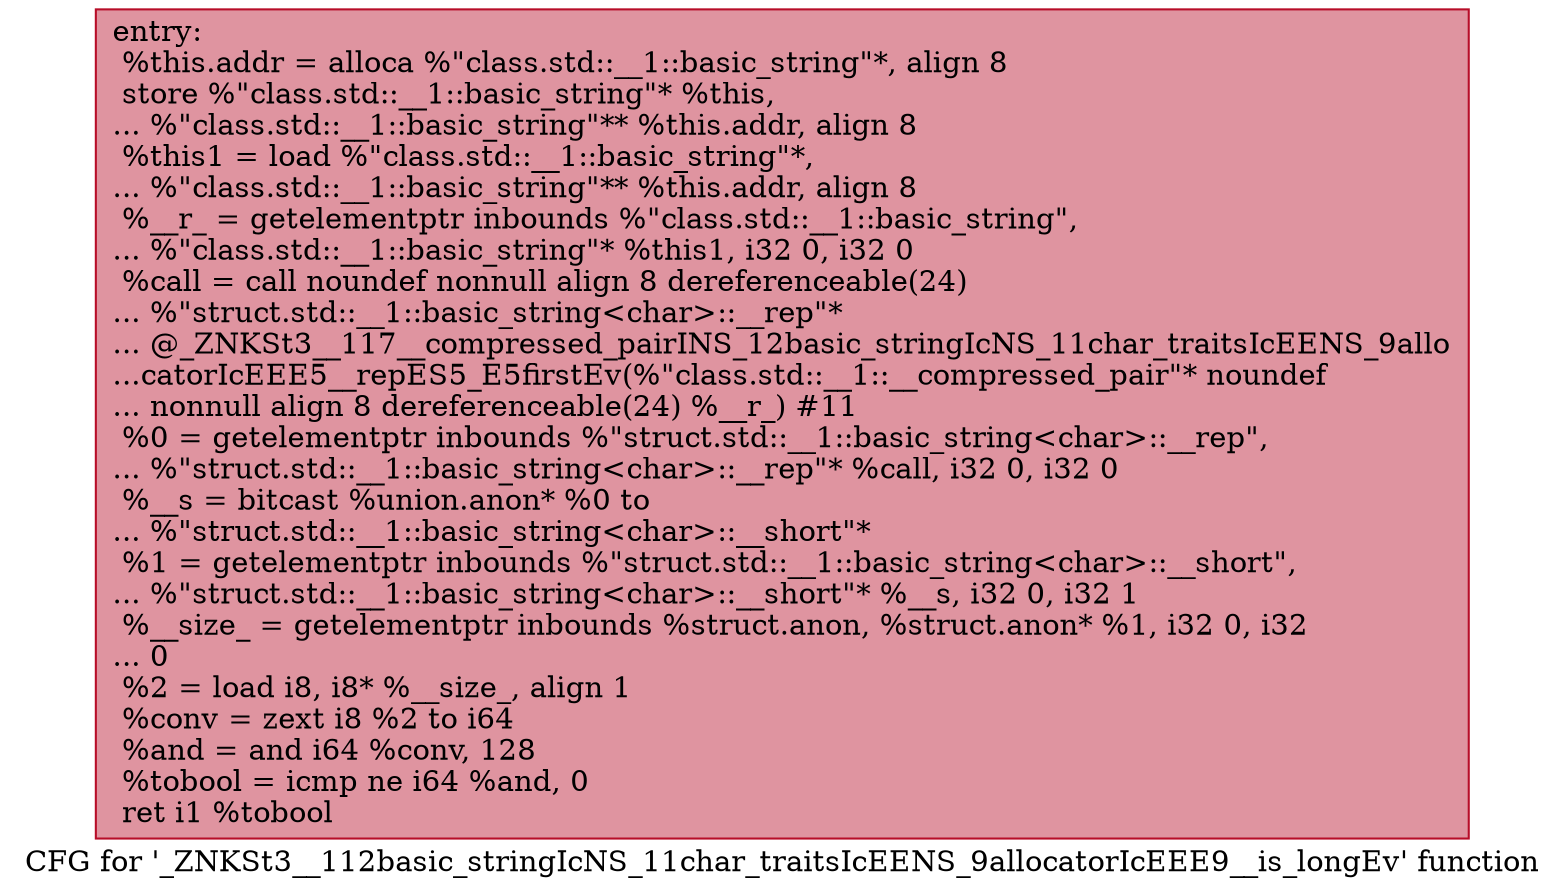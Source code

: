 digraph "CFG for '_ZNKSt3__112basic_stringIcNS_11char_traitsIcEENS_9allocatorIcEEE9__is_longEv' function" {
	label="CFG for '_ZNKSt3__112basic_stringIcNS_11char_traitsIcEENS_9allocatorIcEEE9__is_longEv' function";

	Node0x600003e7e380 [shape=record,color="#b70d28ff", style=filled, fillcolor="#b70d2870",label="{entry:\l  %this.addr = alloca %\"class.std::__1::basic_string\"*, align 8\l  store %\"class.std::__1::basic_string\"* %this,\l... %\"class.std::__1::basic_string\"** %this.addr, align 8\l  %this1 = load %\"class.std::__1::basic_string\"*,\l... %\"class.std::__1::basic_string\"** %this.addr, align 8\l  %__r_ = getelementptr inbounds %\"class.std::__1::basic_string\",\l... %\"class.std::__1::basic_string\"* %this1, i32 0, i32 0\l  %call = call noundef nonnull align 8 dereferenceable(24)\l... %\"struct.std::__1::basic_string\<char\>::__rep\"*\l... @_ZNKSt3__117__compressed_pairINS_12basic_stringIcNS_11char_traitsIcEENS_9allo\l...catorIcEEE5__repES5_E5firstEv(%\"class.std::__1::__compressed_pair\"* noundef\l... nonnull align 8 dereferenceable(24) %__r_) #11\l  %0 = getelementptr inbounds %\"struct.std::__1::basic_string\<char\>::__rep\",\l... %\"struct.std::__1::basic_string\<char\>::__rep\"* %call, i32 0, i32 0\l  %__s = bitcast %union.anon* %0 to\l... %\"struct.std::__1::basic_string\<char\>::__short\"*\l  %1 = getelementptr inbounds %\"struct.std::__1::basic_string\<char\>::__short\",\l... %\"struct.std::__1::basic_string\<char\>::__short\"* %__s, i32 0, i32 1\l  %__size_ = getelementptr inbounds %struct.anon, %struct.anon* %1, i32 0, i32\l... 0\l  %2 = load i8, i8* %__size_, align 1\l  %conv = zext i8 %2 to i64\l  %and = and i64 %conv, 128\l  %tobool = icmp ne i64 %and, 0\l  ret i1 %tobool\l}"];
}
